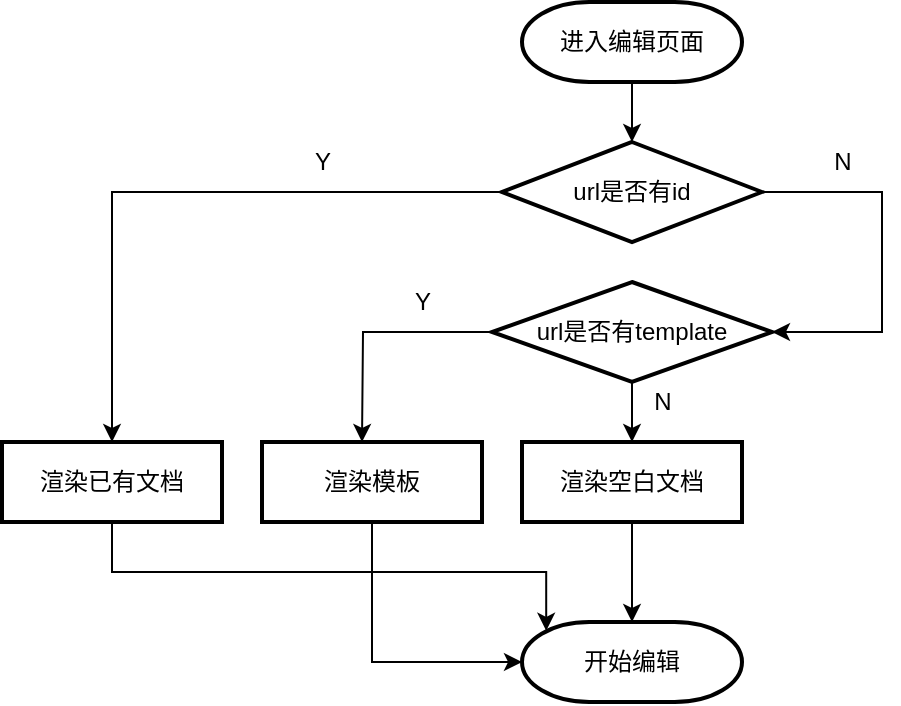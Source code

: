 <mxfile version="14.6.10" type="github">
  <diagram id="eyVOWcAGurMYkYHBou0k" name="Page-1">
    <mxGraphModel dx="946" dy="470" grid="1" gridSize="10" guides="1" tooltips="1" connect="1" arrows="1" fold="1" page="1" pageScale="1" pageWidth="827" pageHeight="1169" math="0" shadow="0">
      <root>
        <mxCell id="0" />
        <mxCell id="1" parent="0" />
        <mxCell id="7diFMBNnvdC-JnGrKduw-21" style="edgeStyle=orthogonalEdgeStyle;rounded=0;orthogonalLoop=1;jettySize=auto;html=1;exitX=0.5;exitY=1;exitDx=0;exitDy=0;exitPerimeter=0;entryX=0.5;entryY=0;entryDx=0;entryDy=0;entryPerimeter=0;" edge="1" parent="1" source="7diFMBNnvdC-JnGrKduw-1" target="7diFMBNnvdC-JnGrKduw-4">
          <mxGeometry relative="1" as="geometry" />
        </mxCell>
        <mxCell id="7diFMBNnvdC-JnGrKduw-1" value="进入编辑页面" style="strokeWidth=2;html=1;shape=mxgraph.flowchart.terminator;whiteSpace=wrap;" vertex="1" parent="1">
          <mxGeometry x="300" y="50" width="110" height="40" as="geometry" />
        </mxCell>
        <mxCell id="7diFMBNnvdC-JnGrKduw-12" style="edgeStyle=orthogonalEdgeStyle;rounded=0;orthogonalLoop=1;jettySize=auto;html=1;exitX=0;exitY=0.5;exitDx=0;exitDy=0;exitPerimeter=0;entryX=0.5;entryY=0;entryDx=0;entryDy=0;" edge="1" parent="1" source="7diFMBNnvdC-JnGrKduw-4" target="7diFMBNnvdC-JnGrKduw-5">
          <mxGeometry relative="1" as="geometry" />
        </mxCell>
        <mxCell id="7diFMBNnvdC-JnGrKduw-13" style="edgeStyle=orthogonalEdgeStyle;rounded=0;orthogonalLoop=1;jettySize=auto;html=1;exitX=1;exitY=0.5;exitDx=0;exitDy=0;exitPerimeter=0;entryX=1;entryY=0.5;entryDx=0;entryDy=0;entryPerimeter=0;" edge="1" parent="1" source="7diFMBNnvdC-JnGrKduw-4" target="7diFMBNnvdC-JnGrKduw-9">
          <mxGeometry relative="1" as="geometry">
            <Array as="points">
              <mxPoint x="480" y="145" />
              <mxPoint x="480" y="215" />
            </Array>
          </mxGeometry>
        </mxCell>
        <mxCell id="7diFMBNnvdC-JnGrKduw-4" value="url是否有id" style="strokeWidth=2;html=1;shape=mxgraph.flowchart.decision;whiteSpace=wrap;rounded=0;" vertex="1" parent="1">
          <mxGeometry x="290" y="120" width="130" height="50" as="geometry" />
        </mxCell>
        <mxCell id="7diFMBNnvdC-JnGrKduw-26" style="edgeStyle=orthogonalEdgeStyle;rounded=0;orthogonalLoop=1;jettySize=auto;html=1;exitX=0.5;exitY=1;exitDx=0;exitDy=0;entryX=0.11;entryY=0.11;entryDx=0;entryDy=0;entryPerimeter=0;" edge="1" parent="1" source="7diFMBNnvdC-JnGrKduw-5" target="7diFMBNnvdC-JnGrKduw-23">
          <mxGeometry relative="1" as="geometry" />
        </mxCell>
        <mxCell id="7diFMBNnvdC-JnGrKduw-5" value="渲染已有文档" style="rounded=0;whiteSpace=wrap;html=1;absoluteArcSize=1;arcSize=14;strokeWidth=2;" vertex="1" parent="1">
          <mxGeometry x="40" y="270" width="110" height="40" as="geometry" />
        </mxCell>
        <mxCell id="7diFMBNnvdC-JnGrKduw-16" style="edgeStyle=orthogonalEdgeStyle;rounded=0;orthogonalLoop=1;jettySize=auto;html=1;exitX=0;exitY=0.5;exitDx=0;exitDy=0;exitPerimeter=0;" edge="1" parent="1" source="7diFMBNnvdC-JnGrKduw-9">
          <mxGeometry relative="1" as="geometry">
            <mxPoint x="220" y="270" as="targetPoint" />
          </mxGeometry>
        </mxCell>
        <mxCell id="7diFMBNnvdC-JnGrKduw-22" style="edgeStyle=orthogonalEdgeStyle;rounded=0;orthogonalLoop=1;jettySize=auto;html=1;exitX=0.5;exitY=1;exitDx=0;exitDy=0;exitPerimeter=0;entryX=0.5;entryY=0;entryDx=0;entryDy=0;" edge="1" parent="1" source="7diFMBNnvdC-JnGrKduw-9" target="7diFMBNnvdC-JnGrKduw-19">
          <mxGeometry relative="1" as="geometry" />
        </mxCell>
        <mxCell id="7diFMBNnvdC-JnGrKduw-9" value="url是否有template" style="strokeWidth=2;html=1;shape=mxgraph.flowchart.decision;whiteSpace=wrap;rounded=0;" vertex="1" parent="1">
          <mxGeometry x="285" y="190" width="140" height="50" as="geometry" />
        </mxCell>
        <mxCell id="7diFMBNnvdC-JnGrKduw-25" style="edgeStyle=orthogonalEdgeStyle;rounded=0;orthogonalLoop=1;jettySize=auto;html=1;exitX=0.5;exitY=1;exitDx=0;exitDy=0;entryX=0;entryY=0.5;entryDx=0;entryDy=0;entryPerimeter=0;" edge="1" parent="1" source="7diFMBNnvdC-JnGrKduw-17" target="7diFMBNnvdC-JnGrKduw-23">
          <mxGeometry relative="1" as="geometry" />
        </mxCell>
        <mxCell id="7diFMBNnvdC-JnGrKduw-17" value="渲染模板" style="rounded=0;whiteSpace=wrap;html=1;absoluteArcSize=1;arcSize=14;strokeWidth=2;" vertex="1" parent="1">
          <mxGeometry x="170" y="270" width="110" height="40" as="geometry" />
        </mxCell>
        <mxCell id="7diFMBNnvdC-JnGrKduw-24" style="edgeStyle=orthogonalEdgeStyle;rounded=0;orthogonalLoop=1;jettySize=auto;html=1;exitX=0.5;exitY=1;exitDx=0;exitDy=0;" edge="1" parent="1" source="7diFMBNnvdC-JnGrKduw-19" target="7diFMBNnvdC-JnGrKduw-23">
          <mxGeometry relative="1" as="geometry" />
        </mxCell>
        <mxCell id="7diFMBNnvdC-JnGrKduw-19" value="渲染空白文档" style="rounded=0;whiteSpace=wrap;html=1;absoluteArcSize=1;arcSize=14;strokeWidth=2;" vertex="1" parent="1">
          <mxGeometry x="300" y="270" width="110" height="40" as="geometry" />
        </mxCell>
        <mxCell id="7diFMBNnvdC-JnGrKduw-23" value="开始编辑" style="strokeWidth=2;html=1;shape=mxgraph.flowchart.terminator;whiteSpace=wrap;" vertex="1" parent="1">
          <mxGeometry x="300" y="360" width="110" height="40" as="geometry" />
        </mxCell>
        <mxCell id="7diFMBNnvdC-JnGrKduw-27" value="Y" style="text;html=1;align=center;verticalAlign=middle;resizable=0;points=[];autosize=1;strokeColor=none;" vertex="1" parent="1">
          <mxGeometry x="190" y="120" width="20" height="20" as="geometry" />
        </mxCell>
        <mxCell id="7diFMBNnvdC-JnGrKduw-28" value="N" style="text;html=1;align=center;verticalAlign=middle;resizable=0;points=[];autosize=1;strokeColor=none;" vertex="1" parent="1">
          <mxGeometry x="450" y="120" width="20" height="20" as="geometry" />
        </mxCell>
        <mxCell id="7diFMBNnvdC-JnGrKduw-29" value="Y" style="text;html=1;align=center;verticalAlign=middle;resizable=0;points=[];autosize=1;strokeColor=none;" vertex="1" parent="1">
          <mxGeometry x="240" y="190" width="20" height="20" as="geometry" />
        </mxCell>
        <mxCell id="7diFMBNnvdC-JnGrKduw-30" value="N" style="text;html=1;align=center;verticalAlign=middle;resizable=0;points=[];autosize=1;strokeColor=none;" vertex="1" parent="1">
          <mxGeometry x="360" y="240" width="20" height="20" as="geometry" />
        </mxCell>
      </root>
    </mxGraphModel>
  </diagram>
</mxfile>
